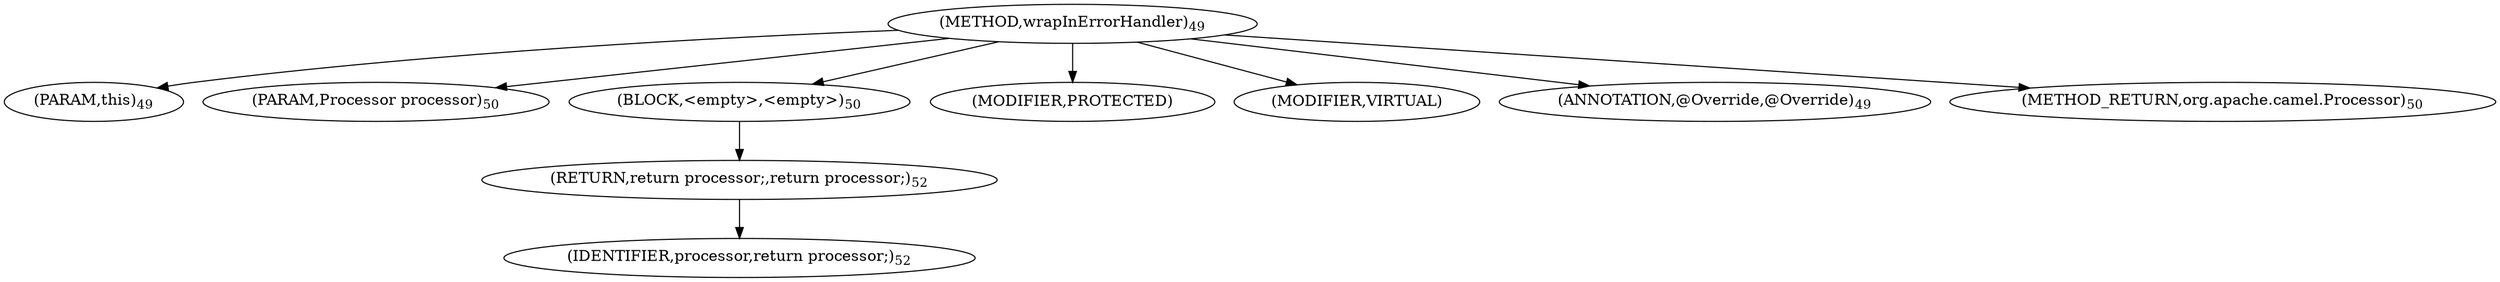 digraph "wrapInErrorHandler" {  
"44" [label = <(METHOD,wrapInErrorHandler)<SUB>49</SUB>> ]
"45" [label = <(PARAM,this)<SUB>49</SUB>> ]
"46" [label = <(PARAM,Processor processor)<SUB>50</SUB>> ]
"47" [label = <(BLOCK,&lt;empty&gt;,&lt;empty&gt;)<SUB>50</SUB>> ]
"48" [label = <(RETURN,return processor;,return processor;)<SUB>52</SUB>> ]
"49" [label = <(IDENTIFIER,processor,return processor;)<SUB>52</SUB>> ]
"50" [label = <(MODIFIER,PROTECTED)> ]
"51" [label = <(MODIFIER,VIRTUAL)> ]
"52" [label = <(ANNOTATION,@Override,@Override)<SUB>49</SUB>> ]
"53" [label = <(METHOD_RETURN,org.apache.camel.Processor)<SUB>50</SUB>> ]
  "44" -> "45" 
  "44" -> "46" 
  "44" -> "47" 
  "44" -> "50" 
  "44" -> "51" 
  "44" -> "52" 
  "44" -> "53" 
  "47" -> "48" 
  "48" -> "49" 
}
